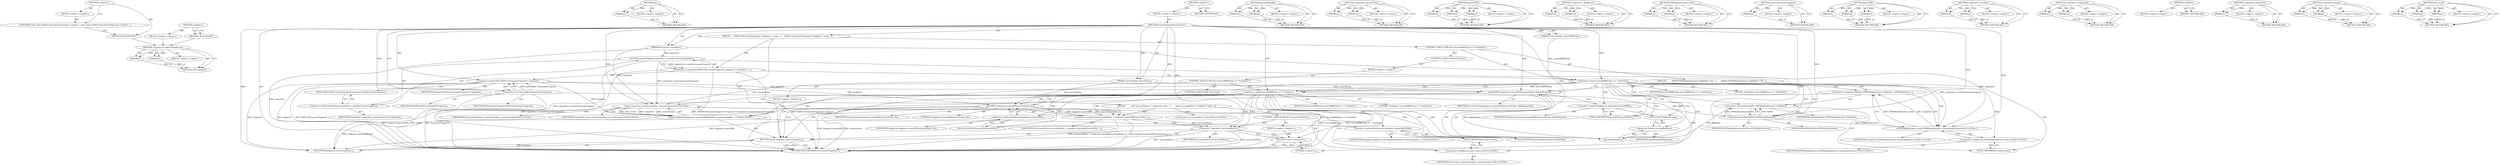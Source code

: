 digraph "&lt;global&gt;" {
vulnerable_132 [label=<(METHOD,&lt;operator&gt;.indirectFieldAccess)>];
vulnerable_133 [label=<(PARAM,p1)>];
vulnerable_134 [label=<(PARAM,p2)>];
vulnerable_135 [label=<(BLOCK,&lt;empty&gt;,&lt;empty&gt;)>];
vulnerable_136 [label=<(METHOD_RETURN,ANY)>];
vulnerable_158 [label=<(METHOD,get)>];
vulnerable_159 [label=<(PARAM,p1)>];
vulnerable_160 [label=<(BLOCK,&lt;empty&gt;,&lt;empty&gt;)>];
vulnerable_161 [label=<(METHOD_RETURN,ANY)>];
vulnerable_6 [label=<(METHOD,&lt;global&gt;)<SUB>1</SUB>>];
vulnerable_7 [label=<(BLOCK,&lt;empty&gt;,&lt;empty&gt;)<SUB>1</SUB>>];
vulnerable_8 [label=<(METHOD,createFragmentFromSource)<SUB>1</SUB>>];
vulnerable_9 [label=<(PARAM,const String&amp; sourceString)<SUB>1</SUB>>];
vulnerable_10 [label=<(PARAM,const String&amp; sourceMIMEType)<SUB>1</SUB>>];
vulnerable_11 [label=<(PARAM,Document* outputDoc)<SUB>1</SUB>>];
vulnerable_12 [label=<(BLOCK,{
    RefPtr&lt;DocumentFragment&gt; fragment = outpu...,{
    RefPtr&lt;DocumentFragment&gt; fragment = outpu...)<SUB>2</SUB>>];
vulnerable_13 [label=<(&lt;operator&gt;.assignment,RefPtr&lt;DocumentFragment&gt; fragment = outputDoc-&gt;...)<SUB>3</SUB>>];
vulnerable_14 [label=<(&lt;operator&gt;.greaterThan,RefPtr&lt;DocumentFragment&gt; fragment)<SUB>3</SUB>>];
vulnerable_15 [label=<(&lt;operator&gt;.lessThan,RefPtr&lt;DocumentFragment)<SUB>3</SUB>>];
vulnerable_16 [label=<(IDENTIFIER,RefPtr,RefPtr&lt;DocumentFragment)<SUB>3</SUB>>];
vulnerable_17 [label=<(IDENTIFIER,DocumentFragment,RefPtr&lt;DocumentFragment)<SUB>3</SUB>>];
vulnerable_18 [label=<(IDENTIFIER,fragment,RefPtr&lt;DocumentFragment&gt; fragment)<SUB>3</SUB>>];
vulnerable_19 [label=<(createDocumentFragment,outputDoc-&gt;createDocumentFragment())<SUB>3</SUB>>];
vulnerable_20 [label=<(&lt;operator&gt;.indirectFieldAccess,outputDoc-&gt;createDocumentFragment)<SUB>3</SUB>>];
vulnerable_21 [label=<(IDENTIFIER,outputDoc,outputDoc-&gt;createDocumentFragment())<SUB>3</SUB>>];
vulnerable_22 [label=<(FIELD_IDENTIFIER,createDocumentFragment,createDocumentFragment)<SUB>3</SUB>>];
vulnerable_23 [label=<(CONTROL_STRUCTURE,IF,if (sourceMIMEType == &quot;text/html&quot;))<SUB>4</SUB>>];
vulnerable_24 [label=<(&lt;operator&gt;.equals,sourceMIMEType == &quot;text/html&quot;)<SUB>4</SUB>>];
vulnerable_25 [label=<(IDENTIFIER,sourceMIMEType,sourceMIMEType == &quot;text/html&quot;)<SUB>4</SUB>>];
vulnerable_26 [label=<(LITERAL,&quot;text/html&quot;,sourceMIMEType == &quot;text/html&quot;)<SUB>4</SUB>>];
vulnerable_27 [label=<(BLOCK,{
        RefPtr&lt;HTMLBodyElement&gt; fakeBody = HT...,{
        RefPtr&lt;HTMLBodyElement&gt; fakeBody = HT...)<SUB>4</SUB>>];
vulnerable_28 [label=<(&lt;operator&gt;.assignment,RefPtr&lt;HTMLBodyElement&gt; fakeBody = HTMLBodyElem...)<SUB>5</SUB>>];
vulnerable_29 [label=<(&lt;operator&gt;.greaterThan,RefPtr&lt;HTMLBodyElement&gt; fakeBody)<SUB>5</SUB>>];
vulnerable_30 [label=<(&lt;operator&gt;.lessThan,RefPtr&lt;HTMLBodyElement)<SUB>5</SUB>>];
vulnerable_31 [label=<(IDENTIFIER,RefPtr,RefPtr&lt;HTMLBodyElement)<SUB>5</SUB>>];
vulnerable_32 [label=<(IDENTIFIER,HTMLBodyElement,RefPtr&lt;HTMLBodyElement)<SUB>5</SUB>>];
vulnerable_33 [label=<(IDENTIFIER,fakeBody,RefPtr&lt;HTMLBodyElement&gt; fakeBody)<SUB>5</SUB>>];
vulnerable_34 [label="<(HTMLBodyElement.create,HTMLBodyElement::create(outputDoc))<SUB>5</SUB>>"];
vulnerable_35 [label="<(&lt;operator&gt;.fieldAccess,HTMLBodyElement::create)<SUB>5</SUB>>"];
vulnerable_36 [label="<(IDENTIFIER,HTMLBodyElement,HTMLBodyElement::create(outputDoc))<SUB>5</SUB>>"];
vulnerable_37 [label=<(FIELD_IDENTIFIER,create,create)<SUB>5</SUB>>];
vulnerable_38 [label="<(IDENTIFIER,outputDoc,HTMLBodyElement::create(outputDoc))<SUB>5</SUB>>"];
vulnerable_39 [label=<(parseHTML,fragment-&gt;parseHTML(sourceString, fakeBody.get()))<SUB>6</SUB>>];
vulnerable_40 [label=<(&lt;operator&gt;.indirectFieldAccess,fragment-&gt;parseHTML)<SUB>6</SUB>>];
vulnerable_41 [label=<(IDENTIFIER,fragment,fragment-&gt;parseHTML(sourceString, fakeBody.get()))<SUB>6</SUB>>];
vulnerable_42 [label=<(FIELD_IDENTIFIER,parseHTML,parseHTML)<SUB>6</SUB>>];
vulnerable_43 [label=<(IDENTIFIER,sourceString,fragment-&gt;parseHTML(sourceString, fakeBody.get()))<SUB>6</SUB>>];
vulnerable_44 [label=<(get,fakeBody.get())<SUB>6</SUB>>];
vulnerable_45 [label=<(&lt;operator&gt;.fieldAccess,fakeBody.get)<SUB>6</SUB>>];
vulnerable_46 [label=<(IDENTIFIER,fakeBody,fakeBody.get())<SUB>6</SUB>>];
vulnerable_47 [label=<(FIELD_IDENTIFIER,get,get)<SUB>6</SUB>>];
vulnerable_48 [label=<(CONTROL_STRUCTURE,ELSE,else)<SUB>7</SUB>>];
vulnerable_49 [label=<(BLOCK,&lt;empty&gt;,&lt;empty&gt;)<SUB>7</SUB>>];
vulnerable_50 [label=<(CONTROL_STRUCTURE,IF,if (sourceMIMEType == &quot;text/plain&quot;))<SUB>7</SUB>>];
vulnerable_51 [label=<(&lt;operator&gt;.equals,sourceMIMEType == &quot;text/plain&quot;)<SUB>7</SUB>>];
vulnerable_52 [label=<(IDENTIFIER,sourceMIMEType,sourceMIMEType == &quot;text/plain&quot;)<SUB>7</SUB>>];
vulnerable_53 [label=<(LITERAL,&quot;text/plain&quot;,sourceMIMEType == &quot;text/plain&quot;)<SUB>7</SUB>>];
vulnerable_54 [label=<(BLOCK,&lt;empty&gt;,&lt;empty&gt;)<SUB>8</SUB>>];
vulnerable_55 [label="<(parserAddChild,fragment-&gt;parserAddChild(Text::create(outputDoc...)<SUB>8</SUB>>"];
vulnerable_56 [label=<(&lt;operator&gt;.indirectFieldAccess,fragment-&gt;parserAddChild)<SUB>8</SUB>>];
vulnerable_57 [label="<(IDENTIFIER,fragment,fragment-&gt;parserAddChild(Text::create(outputDoc...)<SUB>8</SUB>>"];
vulnerable_58 [label=<(FIELD_IDENTIFIER,parserAddChild,parserAddChild)<SUB>8</SUB>>];
vulnerable_59 [label="<(Text.create,Text::create(outputDoc, sourceString))<SUB>8</SUB>>"];
vulnerable_60 [label="<(&lt;operator&gt;.fieldAccess,Text::create)<SUB>8</SUB>>"];
vulnerable_61 [label="<(IDENTIFIER,Text,Text::create(outputDoc, sourceString))<SUB>8</SUB>>"];
vulnerable_62 [label=<(FIELD_IDENTIFIER,create,create)<SUB>8</SUB>>];
vulnerable_63 [label="<(IDENTIFIER,outputDoc,Text::create(outputDoc, sourceString))<SUB>8</SUB>>"];
vulnerable_64 [label="<(IDENTIFIER,sourceString,Text::create(outputDoc, sourceString))<SUB>8</SUB>>"];
vulnerable_65 [label=<(CONTROL_STRUCTURE,ELSE,else)<SUB>9</SUB>>];
vulnerable_66 [label=<(BLOCK,{
        bool successfulParse = fragment-&gt;pars...,{
        bool successfulParse = fragment-&gt;pars...)<SUB>9</SUB>>];
vulnerable_67 [label="<(LOCAL,bool successfulParse: bool)<SUB>10</SUB>>"];
vulnerable_68 [label=<(&lt;operator&gt;.assignment,successfulParse = fragment-&gt;parseXML(sourceStri...)<SUB>10</SUB>>];
vulnerable_69 [label=<(IDENTIFIER,successfulParse,successfulParse = fragment-&gt;parseXML(sourceStri...)<SUB>10</SUB>>];
vulnerable_70 [label=<(parseXML,fragment-&gt;parseXML(sourceString, 0))<SUB>10</SUB>>];
vulnerable_71 [label=<(&lt;operator&gt;.indirectFieldAccess,fragment-&gt;parseXML)<SUB>10</SUB>>];
vulnerable_72 [label=<(IDENTIFIER,fragment,fragment-&gt;parseXML(sourceString, 0))<SUB>10</SUB>>];
vulnerable_73 [label=<(FIELD_IDENTIFIER,parseXML,parseXML)<SUB>10</SUB>>];
vulnerable_74 [label=<(IDENTIFIER,sourceString,fragment-&gt;parseXML(sourceString, 0))<SUB>10</SUB>>];
vulnerable_75 [label=<(LITERAL,0,fragment-&gt;parseXML(sourceString, 0))<SUB>10</SUB>>];
vulnerable_76 [label=<(CONTROL_STRUCTURE,IF,if (!successfulParse))<SUB>11</SUB>>];
vulnerable_77 [label=<(&lt;operator&gt;.logicalNot,!successfulParse)<SUB>11</SUB>>];
vulnerable_78 [label=<(IDENTIFIER,successfulParse,!successfulParse)<SUB>11</SUB>>];
vulnerable_79 [label=<(BLOCK,&lt;empty&gt;,&lt;empty&gt;)<SUB>12</SUB>>];
vulnerable_80 [label=<(RETURN,return 0;,return 0;)<SUB>12</SUB>>];
vulnerable_81 [label=<(LITERAL,0,return 0;)<SUB>12</SUB>>];
vulnerable_82 [label=<(RETURN,return fragment;,return fragment;)<SUB>14</SUB>>];
vulnerable_83 [label=<(IDENTIFIER,fragment,return fragment;)<SUB>14</SUB>>];
vulnerable_84 [label=<(METHOD_RETURN,RefPtr&lt;DocumentFragment&gt;)<SUB>1</SUB>>];
vulnerable_86 [label=<(METHOD_RETURN,ANY)<SUB>1</SUB>>];
vulnerable_162 [label=<(METHOD,parserAddChild)>];
vulnerable_163 [label=<(PARAM,p1)>];
vulnerable_164 [label=<(PARAM,p2)>];
vulnerable_165 [label=<(BLOCK,&lt;empty&gt;,&lt;empty&gt;)>];
vulnerable_166 [label=<(METHOD_RETURN,ANY)>];
vulnerable_118 [label=<(METHOD,&lt;operator&gt;.greaterThan)>];
vulnerable_119 [label=<(PARAM,p1)>];
vulnerable_120 [label=<(PARAM,p2)>];
vulnerable_121 [label=<(BLOCK,&lt;empty&gt;,&lt;empty&gt;)>];
vulnerable_122 [label=<(METHOD_RETURN,ANY)>];
vulnerable_152 [label=<(METHOD,parseHTML)>];
vulnerable_153 [label=<(PARAM,p1)>];
vulnerable_154 [label=<(PARAM,p2)>];
vulnerable_155 [label=<(PARAM,p3)>];
vulnerable_156 [label=<(BLOCK,&lt;empty&gt;,&lt;empty&gt;)>];
vulnerable_157 [label=<(METHOD_RETURN,ANY)>];
vulnerable_147 [label=<(METHOD,&lt;operator&gt;.fieldAccess)>];
vulnerable_148 [label=<(PARAM,p1)>];
vulnerable_149 [label=<(PARAM,p2)>];
vulnerable_150 [label=<(BLOCK,&lt;empty&gt;,&lt;empty&gt;)>];
vulnerable_151 [label=<(METHOD_RETURN,ANY)>];
vulnerable_142 [label=<(METHOD,HTMLBodyElement.create)>];
vulnerable_143 [label=<(PARAM,p1)>];
vulnerable_144 [label=<(PARAM,p2)>];
vulnerable_145 [label=<(BLOCK,&lt;empty&gt;,&lt;empty&gt;)>];
vulnerable_146 [label=<(METHOD_RETURN,ANY)>];
vulnerable_128 [label=<(METHOD,createDocumentFragment)>];
vulnerable_129 [label=<(PARAM,p1)>];
vulnerable_130 [label=<(BLOCK,&lt;empty&gt;,&lt;empty&gt;)>];
vulnerable_131 [label=<(METHOD_RETURN,ANY)>];
vulnerable_173 [label=<(METHOD,parseXML)>];
vulnerable_174 [label=<(PARAM,p1)>];
vulnerable_175 [label=<(PARAM,p2)>];
vulnerable_176 [label=<(PARAM,p3)>];
vulnerable_177 [label=<(BLOCK,&lt;empty&gt;,&lt;empty&gt;)>];
vulnerable_178 [label=<(METHOD_RETURN,ANY)>];
vulnerable_123 [label=<(METHOD,&lt;operator&gt;.lessThan)>];
vulnerable_124 [label=<(PARAM,p1)>];
vulnerable_125 [label=<(PARAM,p2)>];
vulnerable_126 [label=<(BLOCK,&lt;empty&gt;,&lt;empty&gt;)>];
vulnerable_127 [label=<(METHOD_RETURN,ANY)>];
vulnerable_113 [label=<(METHOD,&lt;operator&gt;.assignment)>];
vulnerable_114 [label=<(PARAM,p1)>];
vulnerable_115 [label=<(PARAM,p2)>];
vulnerable_116 [label=<(BLOCK,&lt;empty&gt;,&lt;empty&gt;)>];
vulnerable_117 [label=<(METHOD_RETURN,ANY)>];
vulnerable_107 [label=<(METHOD,&lt;global&gt;)<SUB>1</SUB>>];
vulnerable_108 [label=<(BLOCK,&lt;empty&gt;,&lt;empty&gt;)>];
vulnerable_109 [label=<(METHOD_RETURN,ANY)>];
vulnerable_179 [label=<(METHOD,&lt;operator&gt;.logicalNot)>];
vulnerable_180 [label=<(PARAM,p1)>];
vulnerable_181 [label=<(BLOCK,&lt;empty&gt;,&lt;empty&gt;)>];
vulnerable_182 [label=<(METHOD_RETURN,ANY)>];
vulnerable_137 [label=<(METHOD,&lt;operator&gt;.equals)>];
vulnerable_138 [label=<(PARAM,p1)>];
vulnerable_139 [label=<(PARAM,p2)>];
vulnerable_140 [label=<(BLOCK,&lt;empty&gt;,&lt;empty&gt;)>];
vulnerable_141 [label=<(METHOD_RETURN,ANY)>];
vulnerable_167 [label=<(METHOD,Text.create)>];
vulnerable_168 [label=<(PARAM,p1)>];
vulnerable_169 [label=<(PARAM,p2)>];
vulnerable_170 [label=<(PARAM,p3)>];
vulnerable_171 [label=<(BLOCK,&lt;empty&gt;,&lt;empty&gt;)>];
vulnerable_172 [label=<(METHOD_RETURN,ANY)>];
fixed_6 [label=<(METHOD,&lt;global&gt;)<SUB>1</SUB>>];
fixed_7 [label=<(BLOCK,&lt;empty&gt;,&lt;empty&gt;)<SUB>1</SUB>>];
fixed_8 [label=<(UNKNOWN,static inline RefPtr&lt;DocumentFragment&gt; createFr...,static inline RefPtr&lt;DocumentFragment&gt; createFr...)<SUB>1</SUB>>];
fixed_9 [label=<(METHOD_RETURN,ANY)<SUB>1</SUB>>];
fixed_14 [label=<(METHOD,&lt;global&gt;)<SUB>1</SUB>>];
fixed_15 [label=<(BLOCK,&lt;empty&gt;,&lt;empty&gt;)>];
fixed_16 [label=<(METHOD_RETURN,ANY)>];
vulnerable_132 -> vulnerable_133  [key=0, label="AST: "];
vulnerable_132 -> vulnerable_133  [key=1, label="DDG: "];
vulnerable_132 -> vulnerable_135  [key=0, label="AST: "];
vulnerable_132 -> vulnerable_134  [key=0, label="AST: "];
vulnerable_132 -> vulnerable_134  [key=1, label="DDG: "];
vulnerable_132 -> vulnerable_136  [key=0, label="AST: "];
vulnerable_132 -> vulnerable_136  [key=1, label="CFG: "];
vulnerable_133 -> vulnerable_136  [key=0, label="DDG: p1"];
vulnerable_134 -> vulnerable_136  [key=0, label="DDG: p2"];
vulnerable_158 -> vulnerable_159  [key=0, label="AST: "];
vulnerable_158 -> vulnerable_159  [key=1, label="DDG: "];
vulnerable_158 -> vulnerable_160  [key=0, label="AST: "];
vulnerable_158 -> vulnerable_161  [key=0, label="AST: "];
vulnerable_158 -> vulnerable_161  [key=1, label="CFG: "];
vulnerable_159 -> vulnerable_161  [key=0, label="DDG: p1"];
vulnerable_6 -> vulnerable_7  [key=0, label="AST: "];
vulnerable_6 -> vulnerable_86  [key=0, label="AST: "];
vulnerable_6 -> vulnerable_86  [key=1, label="CFG: "];
vulnerable_7 -> vulnerable_8  [key=0, label="AST: "];
vulnerable_8 -> vulnerable_9  [key=0, label="AST: "];
vulnerable_8 -> vulnerable_9  [key=1, label="DDG: "];
vulnerable_8 -> vulnerable_10  [key=0, label="AST: "];
vulnerable_8 -> vulnerable_10  [key=1, label="DDG: "];
vulnerable_8 -> vulnerable_11  [key=0, label="AST: "];
vulnerable_8 -> vulnerable_11  [key=1, label="DDG: "];
vulnerable_8 -> vulnerable_12  [key=0, label="AST: "];
vulnerable_8 -> vulnerable_84  [key=0, label="AST: "];
vulnerable_8 -> vulnerable_15  [key=0, label="CFG: "];
vulnerable_8 -> vulnerable_15  [key=1, label="DDG: "];
vulnerable_8 -> vulnerable_83  [key=0, label="DDG: "];
vulnerable_8 -> vulnerable_14  [key=0, label="DDG: "];
vulnerable_8 -> vulnerable_24  [key=0, label="DDG: "];
vulnerable_8 -> vulnerable_39  [key=0, label="DDG: "];
vulnerable_8 -> vulnerable_29  [key=0, label="DDG: "];
vulnerable_8 -> vulnerable_34  [key=0, label="DDG: "];
vulnerable_8 -> vulnerable_30  [key=0, label="DDG: "];
vulnerable_8 -> vulnerable_51  [key=0, label="DDG: "];
vulnerable_8 -> vulnerable_59  [key=0, label="DDG: "];
vulnerable_8 -> vulnerable_70  [key=0, label="DDG: "];
vulnerable_8 -> vulnerable_77  [key=0, label="DDG: "];
vulnerable_8 -> vulnerable_80  [key=0, label="DDG: "];
vulnerable_8 -> vulnerable_81  [key=0, label="DDG: "];
vulnerable_9 -> vulnerable_39  [key=0, label="DDG: sourceString"];
vulnerable_9 -> vulnerable_59  [key=0, label="DDG: sourceString"];
vulnerable_9 -> vulnerable_70  [key=0, label="DDG: sourceString"];
vulnerable_10 -> vulnerable_24  [key=0, label="DDG: sourceMIMEType"];
vulnerable_11 -> vulnerable_84  [key=0, label="DDG: outputDoc"];
vulnerable_11 -> vulnerable_19  [key=0, label="DDG: outputDoc"];
vulnerable_11 -> vulnerable_34  [key=0, label="DDG: outputDoc"];
vulnerable_11 -> vulnerable_59  [key=0, label="DDG: outputDoc"];
vulnerable_12 -> vulnerable_13  [key=0, label="AST: "];
vulnerable_12 -> vulnerable_23  [key=0, label="AST: "];
vulnerable_12 -> vulnerable_82  [key=0, label="AST: "];
vulnerable_13 -> vulnerable_14  [key=0, label="AST: "];
vulnerable_13 -> vulnerable_19  [key=0, label="AST: "];
vulnerable_13 -> vulnerable_24  [key=0, label="CFG: "];
vulnerable_13 -> vulnerable_84  [key=0, label="DDG: RefPtr&lt;DocumentFragment&gt; fragment"];
vulnerable_13 -> vulnerable_84  [key=1, label="DDG: outputDoc-&gt;createDocumentFragment()"];
vulnerable_13 -> vulnerable_84  [key=2, label="DDG: RefPtr&lt;DocumentFragment&gt; fragment = outputDoc-&gt;createDocumentFragment()"];
vulnerable_14 -> vulnerable_15  [key=0, label="AST: "];
vulnerable_14 -> vulnerable_18  [key=0, label="AST: "];
vulnerable_14 -> vulnerable_22  [key=0, label="CFG: "];
vulnerable_14 -> vulnerable_84  [key=0, label="DDG: RefPtr&lt;DocumentFragment"];
vulnerable_14 -> vulnerable_84  [key=1, label="DDG: fragment"];
vulnerable_14 -> vulnerable_83  [key=0, label="DDG: fragment"];
vulnerable_14 -> vulnerable_39  [key=0, label="DDG: fragment"];
vulnerable_14 -> vulnerable_55  [key=0, label="DDG: fragment"];
vulnerable_14 -> vulnerable_70  [key=0, label="DDG: fragment"];
vulnerable_15 -> vulnerable_16  [key=0, label="AST: "];
vulnerable_15 -> vulnerable_17  [key=0, label="AST: "];
vulnerable_15 -> vulnerable_14  [key=0, label="CFG: "];
vulnerable_15 -> vulnerable_14  [key=1, label="DDG: RefPtr"];
vulnerable_15 -> vulnerable_14  [key=2, label="DDG: DocumentFragment"];
vulnerable_15 -> vulnerable_84  [key=0, label="DDG: RefPtr"];
vulnerable_15 -> vulnerable_84  [key=1, label="DDG: DocumentFragment"];
vulnerable_15 -> vulnerable_30  [key=0, label="DDG: RefPtr"];
vulnerable_19 -> vulnerable_20  [key=0, label="AST: "];
vulnerable_19 -> vulnerable_13  [key=0, label="CFG: "];
vulnerable_19 -> vulnerable_13  [key=1, label="DDG: outputDoc-&gt;createDocumentFragment"];
vulnerable_19 -> vulnerable_84  [key=0, label="DDG: outputDoc-&gt;createDocumentFragment"];
vulnerable_19 -> vulnerable_34  [key=0, label="DDG: outputDoc-&gt;createDocumentFragment"];
vulnerable_19 -> vulnerable_59  [key=0, label="DDG: outputDoc-&gt;createDocumentFragment"];
vulnerable_20 -> vulnerable_21  [key=0, label="AST: "];
vulnerable_20 -> vulnerable_22  [key=0, label="AST: "];
vulnerable_20 -> vulnerable_19  [key=0, label="CFG: "];
vulnerable_22 -> vulnerable_20  [key=0, label="CFG: "];
vulnerable_23 -> vulnerable_24  [key=0, label="AST: "];
vulnerable_23 -> vulnerable_27  [key=0, label="AST: "];
vulnerable_23 -> vulnerable_48  [key=0, label="AST: "];
vulnerable_24 -> vulnerable_25  [key=0, label="AST: "];
vulnerable_24 -> vulnerable_26  [key=0, label="AST: "];
vulnerable_24 -> vulnerable_30  [key=0, label="CFG: "];
vulnerable_24 -> vulnerable_30  [key=1, label="CDG: "];
vulnerable_24 -> vulnerable_51  [key=0, label="CFG: "];
vulnerable_24 -> vulnerable_51  [key=1, label="DDG: sourceMIMEType"];
vulnerable_24 -> vulnerable_51  [key=2, label="CDG: "];
vulnerable_24 -> vulnerable_84  [key=0, label="DDG: sourceMIMEType == &quot;text/html&quot;"];
vulnerable_24 -> vulnerable_47  [key=0, label="CDG: "];
vulnerable_24 -> vulnerable_34  [key=0, label="CDG: "];
vulnerable_24 -> vulnerable_42  [key=0, label="CDG: "];
vulnerable_24 -> vulnerable_28  [key=0, label="CDG: "];
vulnerable_24 -> vulnerable_37  [key=0, label="CDG: "];
vulnerable_24 -> vulnerable_45  [key=0, label="CDG: "];
vulnerable_24 -> vulnerable_40  [key=0, label="CDG: "];
vulnerable_24 -> vulnerable_29  [key=0, label="CDG: "];
vulnerable_24 -> vulnerable_44  [key=0, label="CDG: "];
vulnerable_24 -> vulnerable_35  [key=0, label="CDG: "];
vulnerable_24 -> vulnerable_82  [key=0, label="CDG: "];
vulnerable_24 -> vulnerable_39  [key=0, label="CDG: "];
vulnerable_27 -> vulnerable_28  [key=0, label="AST: "];
vulnerable_27 -> vulnerable_39  [key=0, label="AST: "];
vulnerable_28 -> vulnerable_29  [key=0, label="AST: "];
vulnerable_28 -> vulnerable_34  [key=0, label="AST: "];
vulnerable_28 -> vulnerable_42  [key=0, label="CFG: "];
vulnerable_29 -> vulnerable_30  [key=0, label="AST: "];
vulnerable_29 -> vulnerable_33  [key=0, label="AST: "];
vulnerable_29 -> vulnerable_37  [key=0, label="CFG: "];
vulnerable_29 -> vulnerable_44  [key=0, label="DDG: fakeBody"];
vulnerable_30 -> vulnerable_31  [key=0, label="AST: "];
vulnerable_30 -> vulnerable_32  [key=0, label="AST: "];
vulnerable_30 -> vulnerable_29  [key=0, label="CFG: "];
vulnerable_30 -> vulnerable_29  [key=1, label="DDG: RefPtr"];
vulnerable_30 -> vulnerable_29  [key=2, label="DDG: HTMLBodyElement"];
vulnerable_30 -> vulnerable_34  [key=0, label="DDG: HTMLBodyElement"];
vulnerable_34 -> vulnerable_35  [key=0, label="AST: "];
vulnerable_34 -> vulnerable_38  [key=0, label="AST: "];
vulnerable_34 -> vulnerable_28  [key=0, label="CFG: "];
vulnerable_34 -> vulnerable_28  [key=1, label="DDG: HTMLBodyElement::create"];
vulnerable_34 -> vulnerable_28  [key=2, label="DDG: outputDoc"];
vulnerable_35 -> vulnerable_36  [key=0, label="AST: "];
vulnerable_35 -> vulnerable_37  [key=0, label="AST: "];
vulnerable_35 -> vulnerable_34  [key=0, label="CFG: "];
vulnerable_37 -> vulnerable_35  [key=0, label="CFG: "];
vulnerable_39 -> vulnerable_40  [key=0, label="AST: "];
vulnerable_39 -> vulnerable_43  [key=0, label="AST: "];
vulnerable_39 -> vulnerable_44  [key=0, label="AST: "];
vulnerable_39 -> vulnerable_82  [key=0, label="CFG: "];
vulnerable_39 -> vulnerable_83  [key=0, label="DDG: fragment-&gt;parseHTML"];
vulnerable_40 -> vulnerable_41  [key=0, label="AST: "];
vulnerable_40 -> vulnerable_42  [key=0, label="AST: "];
vulnerable_40 -> vulnerable_47  [key=0, label="CFG: "];
vulnerable_42 -> vulnerable_40  [key=0, label="CFG: "];
vulnerable_44 -> vulnerable_45  [key=0, label="AST: "];
vulnerable_44 -> vulnerable_39  [key=0, label="CFG: "];
vulnerable_44 -> vulnerable_39  [key=1, label="DDG: fakeBody.get"];
vulnerable_45 -> vulnerable_46  [key=0, label="AST: "];
vulnerable_45 -> vulnerable_47  [key=0, label="AST: "];
vulnerable_45 -> vulnerable_44  [key=0, label="CFG: "];
vulnerable_47 -> vulnerable_45  [key=0, label="CFG: "];
vulnerable_48 -> vulnerable_49  [key=0, label="AST: "];
vulnerable_49 -> vulnerable_50  [key=0, label="AST: "];
vulnerable_50 -> vulnerable_51  [key=0, label="AST: "];
vulnerable_50 -> vulnerable_54  [key=0, label="AST: "];
vulnerable_50 -> vulnerable_65  [key=0, label="AST: "];
vulnerable_51 -> vulnerable_52  [key=0, label="AST: "];
vulnerable_51 -> vulnerable_53  [key=0, label="AST: "];
vulnerable_51 -> vulnerable_58  [key=0, label="CFG: "];
vulnerable_51 -> vulnerable_58  [key=1, label="CDG: "];
vulnerable_51 -> vulnerable_73  [key=0, label="CFG: "];
vulnerable_51 -> vulnerable_73  [key=1, label="CDG: "];
vulnerable_51 -> vulnerable_84  [key=0, label="DDG: sourceMIMEType"];
vulnerable_51 -> vulnerable_84  [key=1, label="DDG: sourceMIMEType == &quot;text/plain&quot;"];
vulnerable_51 -> vulnerable_68  [key=0, label="CDG: "];
vulnerable_51 -> vulnerable_60  [key=0, label="CDG: "];
vulnerable_51 -> vulnerable_77  [key=0, label="CDG: "];
vulnerable_51 -> vulnerable_71  [key=0, label="CDG: "];
vulnerable_51 -> vulnerable_56  [key=0, label="CDG: "];
vulnerable_51 -> vulnerable_70  [key=0, label="CDG: "];
vulnerable_51 -> vulnerable_59  [key=0, label="CDG: "];
vulnerable_51 -> vulnerable_55  [key=0, label="CDG: "];
vulnerable_51 -> vulnerable_82  [key=0, label="CDG: "];
vulnerable_51 -> vulnerable_62  [key=0, label="CDG: "];
vulnerable_54 -> vulnerable_55  [key=0, label="AST: "];
vulnerable_55 -> vulnerable_56  [key=0, label="AST: "];
vulnerable_55 -> vulnerable_59  [key=0, label="AST: "];
vulnerable_55 -> vulnerable_82  [key=0, label="CFG: "];
vulnerable_55 -> vulnerable_83  [key=0, label="DDG: fragment-&gt;parserAddChild"];
vulnerable_56 -> vulnerable_57  [key=0, label="AST: "];
vulnerable_56 -> vulnerable_58  [key=0, label="AST: "];
vulnerable_56 -> vulnerable_62  [key=0, label="CFG: "];
vulnerable_58 -> vulnerable_56  [key=0, label="CFG: "];
vulnerable_59 -> vulnerable_60  [key=0, label="AST: "];
vulnerable_59 -> vulnerable_63  [key=0, label="AST: "];
vulnerable_59 -> vulnerable_64  [key=0, label="AST: "];
vulnerable_59 -> vulnerable_55  [key=0, label="CFG: "];
vulnerable_59 -> vulnerable_55  [key=1, label="DDG: Text::create"];
vulnerable_59 -> vulnerable_55  [key=2, label="DDG: outputDoc"];
vulnerable_59 -> vulnerable_55  [key=3, label="DDG: sourceString"];
vulnerable_60 -> vulnerable_61  [key=0, label="AST: "];
vulnerable_60 -> vulnerable_62  [key=0, label="AST: "];
vulnerable_60 -> vulnerable_59  [key=0, label="CFG: "];
vulnerable_62 -> vulnerable_60  [key=0, label="CFG: "];
vulnerable_65 -> vulnerable_66  [key=0, label="AST: "];
vulnerable_66 -> vulnerable_67  [key=0, label="AST: "];
vulnerable_66 -> vulnerable_68  [key=0, label="AST: "];
vulnerable_66 -> vulnerable_76  [key=0, label="AST: "];
vulnerable_68 -> vulnerable_69  [key=0, label="AST: "];
vulnerable_68 -> vulnerable_70  [key=0, label="AST: "];
vulnerable_68 -> vulnerable_77  [key=0, label="CFG: "];
vulnerable_68 -> vulnerable_77  [key=1, label="DDG: successfulParse"];
vulnerable_68 -> vulnerable_84  [key=0, label="DDG: fragment-&gt;parseXML(sourceString, 0)"];
vulnerable_68 -> vulnerable_84  [key=1, label="DDG: successfulParse = fragment-&gt;parseXML(sourceString, 0)"];
vulnerable_70 -> vulnerable_71  [key=0, label="AST: "];
vulnerable_70 -> vulnerable_74  [key=0, label="AST: "];
vulnerable_70 -> vulnerable_75  [key=0, label="AST: "];
vulnerable_70 -> vulnerable_68  [key=0, label="CFG: "];
vulnerable_70 -> vulnerable_68  [key=1, label="DDG: fragment-&gt;parseXML"];
vulnerable_70 -> vulnerable_68  [key=2, label="DDG: sourceString"];
vulnerable_70 -> vulnerable_68  [key=3, label="DDG: 0"];
vulnerable_70 -> vulnerable_84  [key=0, label="DDG: fragment-&gt;parseXML"];
vulnerable_70 -> vulnerable_84  [key=1, label="DDG: sourceString"];
vulnerable_70 -> vulnerable_83  [key=0, label="DDG: fragment-&gt;parseXML"];
vulnerable_71 -> vulnerable_72  [key=0, label="AST: "];
vulnerable_71 -> vulnerable_73  [key=0, label="AST: "];
vulnerable_71 -> vulnerable_70  [key=0, label="CFG: "];
vulnerable_73 -> vulnerable_71  [key=0, label="CFG: "];
vulnerable_76 -> vulnerable_77  [key=0, label="AST: "];
vulnerable_76 -> vulnerable_79  [key=0, label="AST: "];
vulnerable_77 -> vulnerable_78  [key=0, label="AST: "];
vulnerable_77 -> vulnerable_80  [key=0, label="CFG: "];
vulnerable_77 -> vulnerable_80  [key=1, label="CDG: "];
vulnerable_77 -> vulnerable_82  [key=0, label="CFG: "];
vulnerable_77 -> vulnerable_82  [key=1, label="CDG: "];
vulnerable_77 -> vulnerable_84  [key=0, label="DDG: successfulParse"];
vulnerable_77 -> vulnerable_84  [key=1, label="DDG: !successfulParse"];
vulnerable_79 -> vulnerable_80  [key=0, label="AST: "];
vulnerable_80 -> vulnerable_81  [key=0, label="AST: "];
vulnerable_80 -> vulnerable_84  [key=0, label="CFG: "];
vulnerable_80 -> vulnerable_84  [key=1, label="DDG: &lt;RET&gt;"];
vulnerable_81 -> vulnerable_80  [key=0, label="DDG: 0"];
vulnerable_82 -> vulnerable_83  [key=0, label="AST: "];
vulnerable_82 -> vulnerable_84  [key=0, label="CFG: "];
vulnerable_82 -> vulnerable_84  [key=1, label="DDG: &lt;RET&gt;"];
vulnerable_83 -> vulnerable_82  [key=0, label="DDG: fragment"];
vulnerable_162 -> vulnerable_163  [key=0, label="AST: "];
vulnerable_162 -> vulnerable_163  [key=1, label="DDG: "];
vulnerable_162 -> vulnerable_165  [key=0, label="AST: "];
vulnerable_162 -> vulnerable_164  [key=0, label="AST: "];
vulnerable_162 -> vulnerable_164  [key=1, label="DDG: "];
vulnerable_162 -> vulnerable_166  [key=0, label="AST: "];
vulnerable_162 -> vulnerable_166  [key=1, label="CFG: "];
vulnerable_163 -> vulnerable_166  [key=0, label="DDG: p1"];
vulnerable_164 -> vulnerable_166  [key=0, label="DDG: p2"];
vulnerable_118 -> vulnerable_119  [key=0, label="AST: "];
vulnerable_118 -> vulnerable_119  [key=1, label="DDG: "];
vulnerable_118 -> vulnerable_121  [key=0, label="AST: "];
vulnerable_118 -> vulnerable_120  [key=0, label="AST: "];
vulnerable_118 -> vulnerable_120  [key=1, label="DDG: "];
vulnerable_118 -> vulnerable_122  [key=0, label="AST: "];
vulnerable_118 -> vulnerable_122  [key=1, label="CFG: "];
vulnerable_119 -> vulnerable_122  [key=0, label="DDG: p1"];
vulnerable_120 -> vulnerable_122  [key=0, label="DDG: p2"];
vulnerable_152 -> vulnerable_153  [key=0, label="AST: "];
vulnerable_152 -> vulnerable_153  [key=1, label="DDG: "];
vulnerable_152 -> vulnerable_156  [key=0, label="AST: "];
vulnerable_152 -> vulnerable_154  [key=0, label="AST: "];
vulnerable_152 -> vulnerable_154  [key=1, label="DDG: "];
vulnerable_152 -> vulnerable_157  [key=0, label="AST: "];
vulnerable_152 -> vulnerable_157  [key=1, label="CFG: "];
vulnerable_152 -> vulnerable_155  [key=0, label="AST: "];
vulnerable_152 -> vulnerable_155  [key=1, label="DDG: "];
vulnerable_153 -> vulnerable_157  [key=0, label="DDG: p1"];
vulnerable_154 -> vulnerable_157  [key=0, label="DDG: p2"];
vulnerable_155 -> vulnerable_157  [key=0, label="DDG: p3"];
vulnerable_147 -> vulnerable_148  [key=0, label="AST: "];
vulnerable_147 -> vulnerable_148  [key=1, label="DDG: "];
vulnerable_147 -> vulnerable_150  [key=0, label="AST: "];
vulnerable_147 -> vulnerable_149  [key=0, label="AST: "];
vulnerable_147 -> vulnerable_149  [key=1, label="DDG: "];
vulnerable_147 -> vulnerable_151  [key=0, label="AST: "];
vulnerable_147 -> vulnerable_151  [key=1, label="CFG: "];
vulnerable_148 -> vulnerable_151  [key=0, label="DDG: p1"];
vulnerable_149 -> vulnerable_151  [key=0, label="DDG: p2"];
vulnerable_142 -> vulnerable_143  [key=0, label="AST: "];
vulnerable_142 -> vulnerable_143  [key=1, label="DDG: "];
vulnerable_142 -> vulnerable_145  [key=0, label="AST: "];
vulnerable_142 -> vulnerable_144  [key=0, label="AST: "];
vulnerable_142 -> vulnerable_144  [key=1, label="DDG: "];
vulnerable_142 -> vulnerable_146  [key=0, label="AST: "];
vulnerable_142 -> vulnerable_146  [key=1, label="CFG: "];
vulnerable_143 -> vulnerable_146  [key=0, label="DDG: p1"];
vulnerable_144 -> vulnerable_146  [key=0, label="DDG: p2"];
vulnerable_128 -> vulnerable_129  [key=0, label="AST: "];
vulnerable_128 -> vulnerable_129  [key=1, label="DDG: "];
vulnerable_128 -> vulnerable_130  [key=0, label="AST: "];
vulnerable_128 -> vulnerable_131  [key=0, label="AST: "];
vulnerable_128 -> vulnerable_131  [key=1, label="CFG: "];
vulnerable_129 -> vulnerable_131  [key=0, label="DDG: p1"];
vulnerable_173 -> vulnerable_174  [key=0, label="AST: "];
vulnerable_173 -> vulnerable_174  [key=1, label="DDG: "];
vulnerable_173 -> vulnerable_177  [key=0, label="AST: "];
vulnerable_173 -> vulnerable_175  [key=0, label="AST: "];
vulnerable_173 -> vulnerable_175  [key=1, label="DDG: "];
vulnerable_173 -> vulnerable_178  [key=0, label="AST: "];
vulnerable_173 -> vulnerable_178  [key=1, label="CFG: "];
vulnerable_173 -> vulnerable_176  [key=0, label="AST: "];
vulnerable_173 -> vulnerable_176  [key=1, label="DDG: "];
vulnerable_174 -> vulnerable_178  [key=0, label="DDG: p1"];
vulnerable_175 -> vulnerable_178  [key=0, label="DDG: p2"];
vulnerable_176 -> vulnerable_178  [key=0, label="DDG: p3"];
vulnerable_123 -> vulnerable_124  [key=0, label="AST: "];
vulnerable_123 -> vulnerable_124  [key=1, label="DDG: "];
vulnerable_123 -> vulnerable_126  [key=0, label="AST: "];
vulnerable_123 -> vulnerable_125  [key=0, label="AST: "];
vulnerable_123 -> vulnerable_125  [key=1, label="DDG: "];
vulnerable_123 -> vulnerable_127  [key=0, label="AST: "];
vulnerable_123 -> vulnerable_127  [key=1, label="CFG: "];
vulnerable_124 -> vulnerable_127  [key=0, label="DDG: p1"];
vulnerable_125 -> vulnerable_127  [key=0, label="DDG: p2"];
vulnerable_113 -> vulnerable_114  [key=0, label="AST: "];
vulnerable_113 -> vulnerable_114  [key=1, label="DDG: "];
vulnerable_113 -> vulnerable_116  [key=0, label="AST: "];
vulnerable_113 -> vulnerable_115  [key=0, label="AST: "];
vulnerable_113 -> vulnerable_115  [key=1, label="DDG: "];
vulnerable_113 -> vulnerable_117  [key=0, label="AST: "];
vulnerable_113 -> vulnerable_117  [key=1, label="CFG: "];
vulnerable_114 -> vulnerable_117  [key=0, label="DDG: p1"];
vulnerable_115 -> vulnerable_117  [key=0, label="DDG: p2"];
vulnerable_107 -> vulnerable_108  [key=0, label="AST: "];
vulnerable_107 -> vulnerable_109  [key=0, label="AST: "];
vulnerable_107 -> vulnerable_109  [key=1, label="CFG: "];
vulnerable_179 -> vulnerable_180  [key=0, label="AST: "];
vulnerable_179 -> vulnerable_180  [key=1, label="DDG: "];
vulnerable_179 -> vulnerable_181  [key=0, label="AST: "];
vulnerable_179 -> vulnerable_182  [key=0, label="AST: "];
vulnerable_179 -> vulnerable_182  [key=1, label="CFG: "];
vulnerable_180 -> vulnerable_182  [key=0, label="DDG: p1"];
vulnerable_137 -> vulnerable_138  [key=0, label="AST: "];
vulnerable_137 -> vulnerable_138  [key=1, label="DDG: "];
vulnerable_137 -> vulnerable_140  [key=0, label="AST: "];
vulnerable_137 -> vulnerable_139  [key=0, label="AST: "];
vulnerable_137 -> vulnerable_139  [key=1, label="DDG: "];
vulnerable_137 -> vulnerable_141  [key=0, label="AST: "];
vulnerable_137 -> vulnerable_141  [key=1, label="CFG: "];
vulnerable_138 -> vulnerable_141  [key=0, label="DDG: p1"];
vulnerable_139 -> vulnerable_141  [key=0, label="DDG: p2"];
vulnerable_167 -> vulnerable_168  [key=0, label="AST: "];
vulnerable_167 -> vulnerable_168  [key=1, label="DDG: "];
vulnerable_167 -> vulnerable_171  [key=0, label="AST: "];
vulnerable_167 -> vulnerable_169  [key=0, label="AST: "];
vulnerable_167 -> vulnerable_169  [key=1, label="DDG: "];
vulnerable_167 -> vulnerable_172  [key=0, label="AST: "];
vulnerable_167 -> vulnerable_172  [key=1, label="CFG: "];
vulnerable_167 -> vulnerable_170  [key=0, label="AST: "];
vulnerable_167 -> vulnerable_170  [key=1, label="DDG: "];
vulnerable_168 -> vulnerable_172  [key=0, label="DDG: p1"];
vulnerable_169 -> vulnerable_172  [key=0, label="DDG: p2"];
vulnerable_170 -> vulnerable_172  [key=0, label="DDG: p3"];
fixed_6 -> fixed_7  [key=0, label="AST: "];
fixed_6 -> fixed_9  [key=0, label="AST: "];
fixed_6 -> fixed_8  [key=0, label="CFG: "];
fixed_7 -> fixed_8  [key=0, label="AST: "];
fixed_8 -> fixed_9  [key=0, label="CFG: "];
fixed_9 -> vulnerable_132  [key=0];
fixed_14 -> fixed_15  [key=0, label="AST: "];
fixed_14 -> fixed_16  [key=0, label="AST: "];
fixed_14 -> fixed_16  [key=1, label="CFG: "];
fixed_15 -> vulnerable_132  [key=0];
fixed_16 -> vulnerable_132  [key=0];
}
